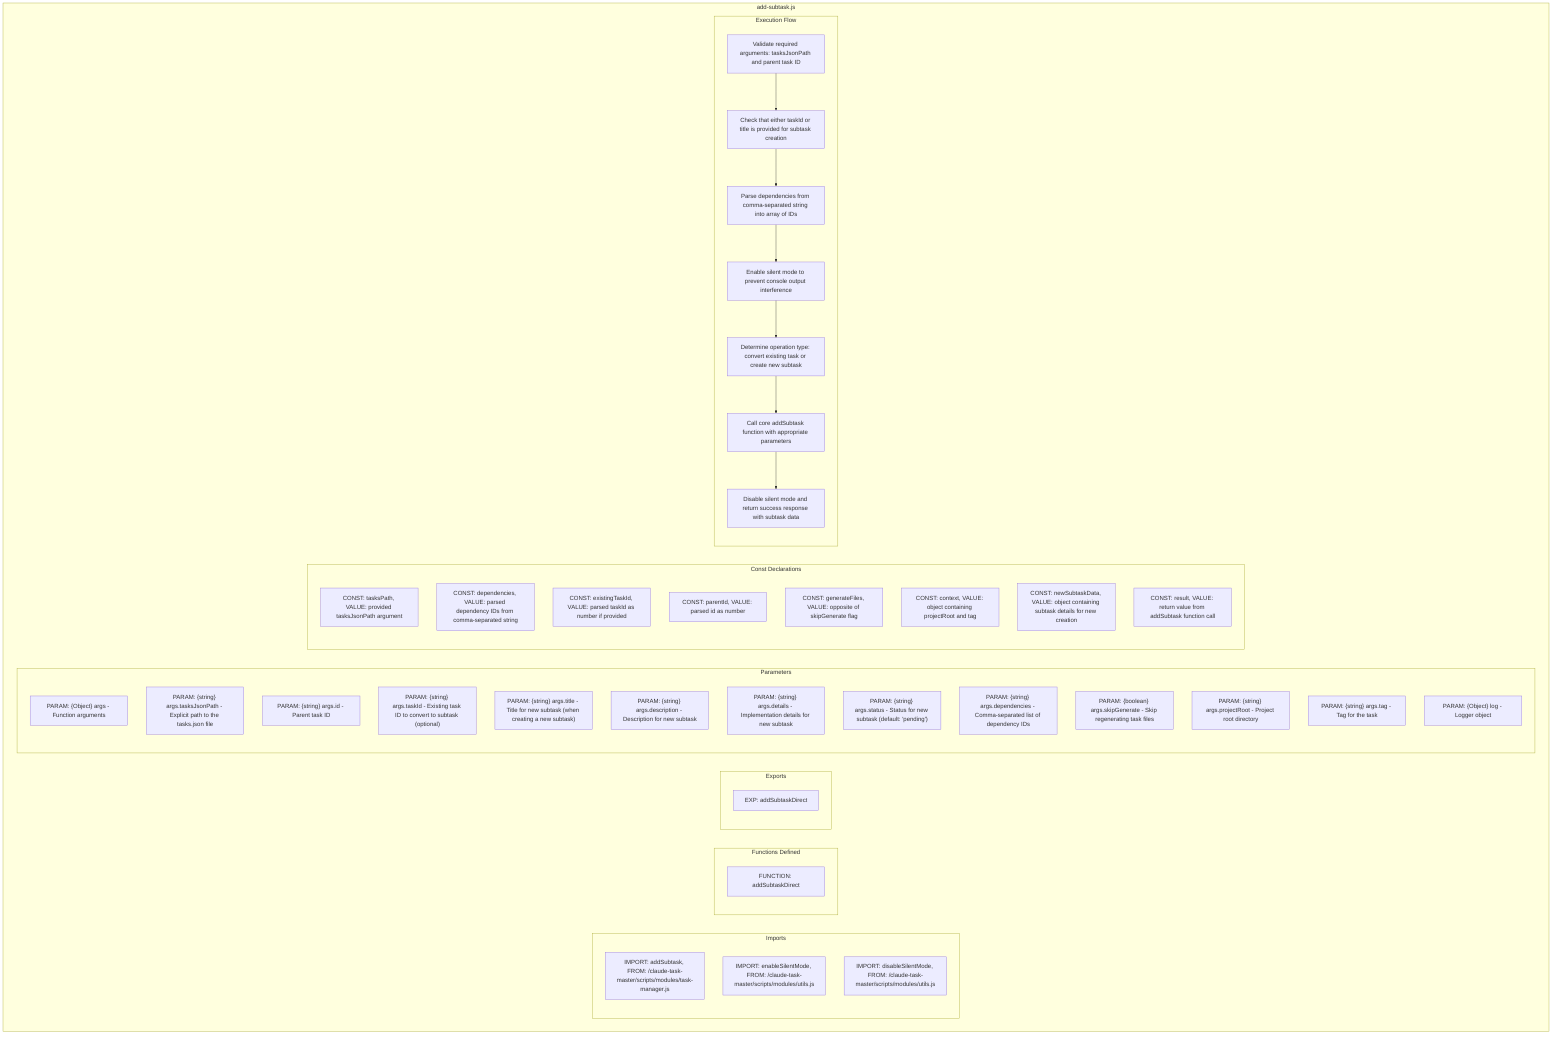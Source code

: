 flowchart TB
    subgraph Imports["Imports"]
        I1["IMPORT: addSubtask, FROM: /claude-task-master/scripts/modules/task-manager.js"]
        I2["IMPORT: enableSilentMode, FROM: /claude-task-master/scripts/modules/utils.js"]
        I3["IMPORT: disableSilentMode, FROM: /claude-task-master/scripts/modules/utils.js"]
    end
    
    subgraph FunctionsDefined["Functions Defined"]
        FU1["FUNCTION: addSubtaskDirect"]
    end
    
    subgraph Exports["Exports"]
        E1["EXP: addSubtaskDirect"]
    end
    
    subgraph Parameters["Parameters"]
        P1["PARAM: {Object} args - Function arguments"]
        P2["PARAM: {string} args.tasksJsonPath - Explicit path to the tasks.json file"]
        P3["PARAM: {string} args.id - Parent task ID"]
        P4["PARAM: {string} args.taskId - Existing task ID to convert to subtask (optional)"]
        P5["PARAM: {string} args.title - Title for new subtask (when creating a new subtask)"]
        P6["PARAM: {string} args.description - Description for new subtask"]
        P7["PARAM: {string} args.details - Implementation details for new subtask"]
        P8["PARAM: {string} args.status - Status for new subtask (default: 'pending')"]
        P9["PARAM: {string} args.dependencies - Comma-separated list of dependency IDs"]
        P10["PARAM: {boolean} args.skipGenerate - Skip regenerating task files"]
        P11["PARAM: {string} args.projectRoot - Project root directory"]
        P12["PARAM: {string} args.tag - Tag for the task"]
        P13["PARAM: {Object} log - Logger object"]
    end
    
    subgraph Constants["Const Declarations"]
        C1["CONST: tasksPath, VALUE: provided tasksJsonPath argument"]
        C2["CONST: dependencies, VALUE: parsed dependency IDs from comma-separated string"]
        C3["CONST: existingTaskId, VALUE: parsed taskId as number if provided"]
        C4["CONST: parentId, VALUE: parsed id as number"]
        C5["CONST: generateFiles, VALUE: opposite of skipGenerate flag"]
        C6["CONST: context, VALUE: object containing projectRoot and tag"]
        C7["CONST: newSubtaskData, VALUE: object containing subtask details for new creation"]
        C8["CONST: result, VALUE: return value from addSubtask function call"]
    end
    
    subgraph ExecutionFlow["Execution Flow"]
        FL1["Validate required arguments: tasksJsonPath and parent task ID"]
        FL2["Check that either taskId or title is provided for subtask creation"]
        FL3["Parse dependencies from comma-separated string into array of IDs"]
        FL4["Enable silent mode to prevent console output interference"]
        FL5["Determine operation type: convert existing task or create new subtask"]
        FL6["Call core addSubtask function with appropriate parameters"]
        FL7["Disable silent mode and return success response with subtask data"]
    end
    
    subgraph addSubtaskDirectFunc["add-subtask.js"]
        Imports
        FunctionsDefined
        Exports
        Parameters
        Constants
        ExecutionFlow
    end
    
    FL1 --> FL2
    FL2 --> FL3
    FL3 --> FL4
    FL4 --> FL5
    FL5 --> FL6
    FL6 --> FL7